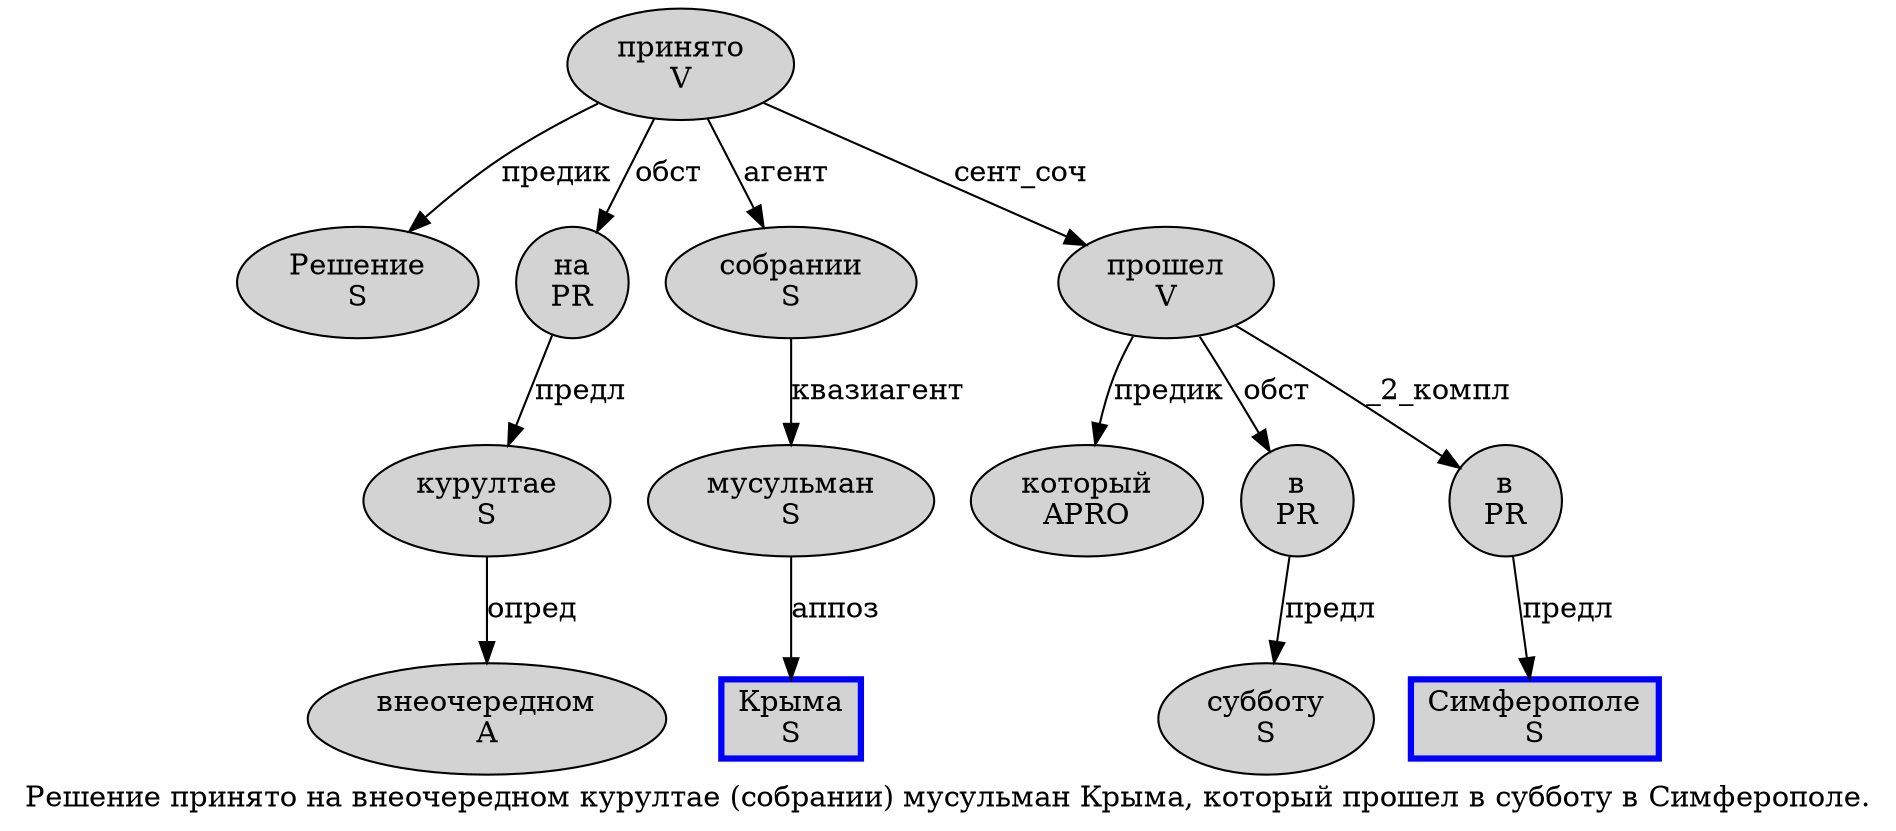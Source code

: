 digraph SENTENCE_342 {
	graph [label="Решение принято на внеочередном курултае (собрании) мусульман Крыма, который прошел в субботу в Симферополе."]
	node [style=filled]
		0 [label="Решение
S" color="" fillcolor=lightgray penwidth=1 shape=ellipse]
		1 [label="принято
V" color="" fillcolor=lightgray penwidth=1 shape=ellipse]
		2 [label="на
PR" color="" fillcolor=lightgray penwidth=1 shape=ellipse]
		3 [label="внеочередном
A" color="" fillcolor=lightgray penwidth=1 shape=ellipse]
		4 [label="курултае
S" color="" fillcolor=lightgray penwidth=1 shape=ellipse]
		6 [label="собрании
S" color="" fillcolor=lightgray penwidth=1 shape=ellipse]
		8 [label="мусульман
S" color="" fillcolor=lightgray penwidth=1 shape=ellipse]
		9 [label="Крыма
S" color=blue fillcolor=lightgray penwidth=3 shape=box]
		11 [label="который
APRO" color="" fillcolor=lightgray penwidth=1 shape=ellipse]
		12 [label="прошел
V" color="" fillcolor=lightgray penwidth=1 shape=ellipse]
		13 [label="в
PR" color="" fillcolor=lightgray penwidth=1 shape=ellipse]
		14 [label="субботу
S" color="" fillcolor=lightgray penwidth=1 shape=ellipse]
		15 [label="в
PR" color="" fillcolor=lightgray penwidth=1 shape=ellipse]
		16 [label="Симферополе
S" color=blue fillcolor=lightgray penwidth=3 shape=box]
			13 -> 14 [label="предл"]
			8 -> 9 [label="аппоз"]
			12 -> 11 [label="предик"]
			12 -> 13 [label="обст"]
			12 -> 15 [label="_2_компл"]
			4 -> 3 [label="опред"]
			6 -> 8 [label="квазиагент"]
			2 -> 4 [label="предл"]
			15 -> 16 [label="предл"]
			1 -> 0 [label="предик"]
			1 -> 2 [label="обст"]
			1 -> 6 [label="агент"]
			1 -> 12 [label="сент_соч"]
}